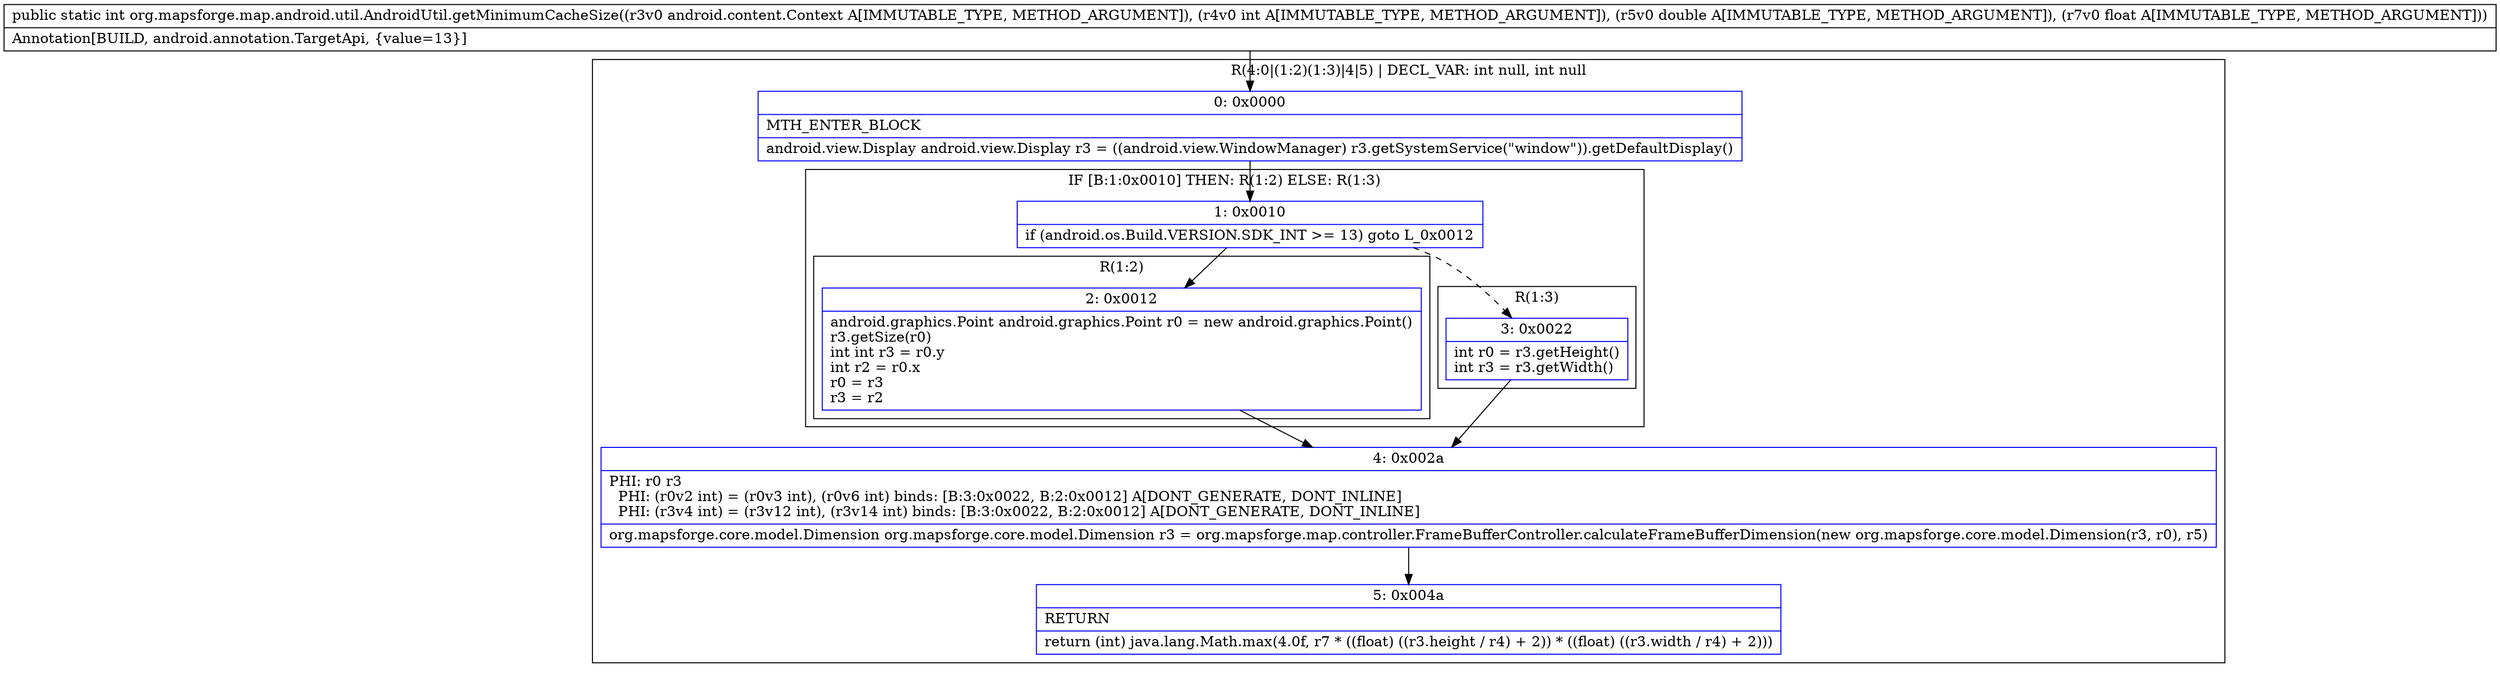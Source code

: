 digraph "CFG fororg.mapsforge.map.android.util.AndroidUtil.getMinimumCacheSize(Landroid\/content\/Context;IDF)I" {
subgraph cluster_Region_1038724723 {
label = "R(4:0|(1:2)(1:3)|4|5) | DECL_VAR: int null, int null\l";
node [shape=record,color=blue];
Node_0 [shape=record,label="{0\:\ 0x0000|MTH_ENTER_BLOCK\l|android.view.Display android.view.Display r3 = ((android.view.WindowManager) r3.getSystemService(\"window\")).getDefaultDisplay()\l}"];
subgraph cluster_IfRegion_728810888 {
label = "IF [B:1:0x0010] THEN: R(1:2) ELSE: R(1:3)";
node [shape=record,color=blue];
Node_1 [shape=record,label="{1\:\ 0x0010|if (android.os.Build.VERSION.SDK_INT \>= 13) goto L_0x0012\l}"];
subgraph cluster_Region_1664364797 {
label = "R(1:2)";
node [shape=record,color=blue];
Node_2 [shape=record,label="{2\:\ 0x0012|android.graphics.Point android.graphics.Point r0 = new android.graphics.Point()\lr3.getSize(r0)\lint int r3 = r0.y\lint r2 = r0.x\lr0 = r3\lr3 = r2\l}"];
}
subgraph cluster_Region_244791078 {
label = "R(1:3)";
node [shape=record,color=blue];
Node_3 [shape=record,label="{3\:\ 0x0022|int r0 = r3.getHeight()\lint r3 = r3.getWidth()\l}"];
}
}
Node_4 [shape=record,label="{4\:\ 0x002a|PHI: r0 r3 \l  PHI: (r0v2 int) = (r0v3 int), (r0v6 int) binds: [B:3:0x0022, B:2:0x0012] A[DONT_GENERATE, DONT_INLINE]\l  PHI: (r3v4 int) = (r3v12 int), (r3v14 int) binds: [B:3:0x0022, B:2:0x0012] A[DONT_GENERATE, DONT_INLINE]\l|org.mapsforge.core.model.Dimension org.mapsforge.core.model.Dimension r3 = org.mapsforge.map.controller.FrameBufferController.calculateFrameBufferDimension(new org.mapsforge.core.model.Dimension(r3, r0), r5)\l}"];
Node_5 [shape=record,label="{5\:\ 0x004a|RETURN\l|return (int) java.lang.Math.max(4.0f, r7 * ((float) ((r3.height \/ r4) + 2)) * ((float) ((r3.width \/ r4) + 2)))\l}"];
}
MethodNode[shape=record,label="{public static int org.mapsforge.map.android.util.AndroidUtil.getMinimumCacheSize((r3v0 android.content.Context A[IMMUTABLE_TYPE, METHOD_ARGUMENT]), (r4v0 int A[IMMUTABLE_TYPE, METHOD_ARGUMENT]), (r5v0 double A[IMMUTABLE_TYPE, METHOD_ARGUMENT]), (r7v0 float A[IMMUTABLE_TYPE, METHOD_ARGUMENT]))  | Annotation[BUILD, android.annotation.TargetApi, \{value=13\}]\l}"];
MethodNode -> Node_0;
Node_0 -> Node_1;
Node_1 -> Node_2;
Node_1 -> Node_3[style=dashed];
Node_2 -> Node_4;
Node_3 -> Node_4;
Node_4 -> Node_5;
}

